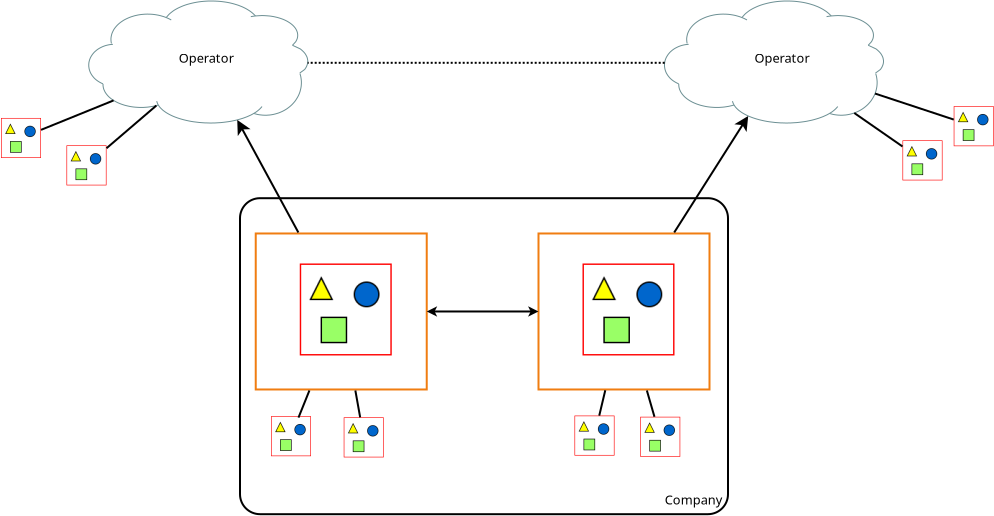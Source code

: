 <?xml version="1.0" encoding="UTF-8"?>
<dia:diagram xmlns:dia="http://www.lysator.liu.se/~alla/dia/">
  <dia:layer name="Background" visible="true" active="true">
    <dia:group>
      <dia:object type="Standard - Box" version="0" id="O0">
        <dia:attribute name="obj_pos">
          <dia:point val="29.05,39.75"/>
        </dia:attribute>
        <dia:attribute name="obj_bb">
          <dia:rectangle val="29,39.7;53.5,55.6"/>
        </dia:attribute>
        <dia:attribute name="elem_corner">
          <dia:point val="29.05,39.75"/>
        </dia:attribute>
        <dia:attribute name="elem_width">
          <dia:real val="24.4"/>
        </dia:attribute>
        <dia:attribute name="elem_height">
          <dia:real val="15.8"/>
        </dia:attribute>
        <dia:attribute name="border_width">
          <dia:real val="0.1"/>
        </dia:attribute>
        <dia:attribute name="show_background">
          <dia:boolean val="true"/>
        </dia:attribute>
        <dia:attribute name="corner_radius">
          <dia:real val="1"/>
        </dia:attribute>
      </dia:object>
      <dia:object type="Cisco - Cloud White" version="1" id="O1">
        <dia:attribute name="obj_pos">
          <dia:point val="21.488,29.892"/>
        </dia:attribute>
        <dia:attribute name="obj_bb">
          <dia:rectangle val="21.487,29.892;32.438,35.993"/>
        </dia:attribute>
        <dia:attribute name="meta">
          <dia:composite type="dict"/>
        </dia:attribute>
        <dia:attribute name="elem_corner">
          <dia:point val="21.488,29.892"/>
        </dia:attribute>
        <dia:attribute name="elem_width">
          <dia:real val="10.95"/>
        </dia:attribute>
        <dia:attribute name="elem_height">
          <dia:real val="6.1"/>
        </dia:attribute>
        <dia:attribute name="line_width">
          <dia:real val="0.1"/>
        </dia:attribute>
        <dia:attribute name="line_colour">
          <dia:color val="#000000"/>
        </dia:attribute>
        <dia:attribute name="fill_colour">
          <dia:color val="#ffffff"/>
        </dia:attribute>
        <dia:attribute name="show_background">
          <dia:boolean val="true"/>
        </dia:attribute>
        <dia:attribute name="line_style">
          <dia:enum val="0"/>
          <dia:real val="1"/>
        </dia:attribute>
        <dia:attribute name="flip_horizontal">
          <dia:boolean val="false"/>
        </dia:attribute>
        <dia:attribute name="flip_vertical">
          <dia:boolean val="false"/>
        </dia:attribute>
        <dia:attribute name="subscale">
          <dia:real val="1"/>
        </dia:attribute>
      </dia:object>
      <dia:object type="Cisco - Cloud White" version="1" id="O2">
        <dia:attribute name="obj_pos">
          <dia:point val="50.275,29.892"/>
        </dia:attribute>
        <dia:attribute name="obj_bb">
          <dia:rectangle val="50.275,29.892;61.225,35.993"/>
        </dia:attribute>
        <dia:attribute name="meta">
          <dia:composite type="dict"/>
        </dia:attribute>
        <dia:attribute name="elem_corner">
          <dia:point val="50.275,29.892"/>
        </dia:attribute>
        <dia:attribute name="elem_width">
          <dia:real val="10.95"/>
        </dia:attribute>
        <dia:attribute name="elem_height">
          <dia:real val="6.1"/>
        </dia:attribute>
        <dia:attribute name="line_width">
          <dia:real val="0.1"/>
        </dia:attribute>
        <dia:attribute name="line_colour">
          <dia:color val="#000000"/>
        </dia:attribute>
        <dia:attribute name="fill_colour">
          <dia:color val="#ffffff"/>
        </dia:attribute>
        <dia:attribute name="show_background">
          <dia:boolean val="true"/>
        </dia:attribute>
        <dia:attribute name="line_style">
          <dia:enum val="0"/>
          <dia:real val="1"/>
        </dia:attribute>
        <dia:attribute name="flip_horizontal">
          <dia:boolean val="false"/>
        </dia:attribute>
        <dia:attribute name="flip_vertical">
          <dia:boolean val="false"/>
        </dia:attribute>
        <dia:attribute name="subscale">
          <dia:real val="1"/>
        </dia:attribute>
      </dia:object>
      <dia:object type="Standard - Image" version="0" id="O3">
        <dia:attribute name="obj_pos">
          <dia:point val="30.6,50.65"/>
        </dia:attribute>
        <dia:attribute name="obj_bb">
          <dia:rectangle val="30.55,50.6;32.65,52.7"/>
        </dia:attribute>
        <dia:attribute name="elem_corner">
          <dia:point val="30.6,50.65"/>
        </dia:attribute>
        <dia:attribute name="elem_width">
          <dia:real val="2"/>
        </dia:attribute>
        <dia:attribute name="elem_height">
          <dia:real val="2"/>
        </dia:attribute>
        <dia:attribute name="draw_border">
          <dia:boolean val="false"/>
        </dia:attribute>
        <dia:attribute name="keep_aspect">
          <dia:boolean val="true"/>
        </dia:attribute>
        <dia:attribute name="file">
          <dia:string>#/home/seb/data/tmp/Telephone-icon.png#</dia:string>
        </dia:attribute>
      </dia:object>
      <dia:object type="Standard - Image" version="0" id="O4">
        <dia:attribute name="obj_pos">
          <dia:point val="34.237,50.71"/>
        </dia:attribute>
        <dia:attribute name="obj_bb">
          <dia:rectangle val="34.188,50.66;36.288,52.76"/>
        </dia:attribute>
        <dia:attribute name="elem_corner">
          <dia:point val="34.237,50.71"/>
        </dia:attribute>
        <dia:attribute name="elem_width">
          <dia:real val="2"/>
        </dia:attribute>
        <dia:attribute name="elem_height">
          <dia:real val="2"/>
        </dia:attribute>
        <dia:attribute name="draw_border">
          <dia:boolean val="false"/>
        </dia:attribute>
        <dia:attribute name="keep_aspect">
          <dia:boolean val="true"/>
        </dia:attribute>
        <dia:attribute name="file">
          <dia:string>#/home/seb/data/tmp/Telephone-icon.png#</dia:string>
        </dia:attribute>
      </dia:object>
      <dia:object type="Standard - Image" version="0" id="O5">
        <dia:attribute name="obj_pos">
          <dia:point val="45.775,50.62"/>
        </dia:attribute>
        <dia:attribute name="obj_bb">
          <dia:rectangle val="45.725,50.57;47.825,52.67"/>
        </dia:attribute>
        <dia:attribute name="elem_corner">
          <dia:point val="45.775,50.62"/>
        </dia:attribute>
        <dia:attribute name="elem_width">
          <dia:real val="2"/>
        </dia:attribute>
        <dia:attribute name="elem_height">
          <dia:real val="2"/>
        </dia:attribute>
        <dia:attribute name="draw_border">
          <dia:boolean val="false"/>
        </dia:attribute>
        <dia:attribute name="keep_aspect">
          <dia:boolean val="true"/>
        </dia:attribute>
        <dia:attribute name="file">
          <dia:string>#/home/seb/data/tmp/Telephone-icon.png#</dia:string>
        </dia:attribute>
      </dia:object>
      <dia:object type="Standard - Image" version="0" id="O6">
        <dia:attribute name="obj_pos">
          <dia:point val="49.062,50.68"/>
        </dia:attribute>
        <dia:attribute name="obj_bb">
          <dia:rectangle val="49.013,50.63;51.112,52.73"/>
        </dia:attribute>
        <dia:attribute name="elem_corner">
          <dia:point val="49.062,50.68"/>
        </dia:attribute>
        <dia:attribute name="elem_width">
          <dia:real val="2"/>
        </dia:attribute>
        <dia:attribute name="elem_height">
          <dia:real val="2"/>
        </dia:attribute>
        <dia:attribute name="draw_border">
          <dia:boolean val="false"/>
        </dia:attribute>
        <dia:attribute name="keep_aspect">
          <dia:boolean val="true"/>
        </dia:attribute>
        <dia:attribute name="file">
          <dia:string>#/home/seb/data/tmp/Telephone-icon.png#</dia:string>
        </dia:attribute>
      </dia:object>
      <dia:object type="Standard - Image" version="0" id="O7">
        <dia:attribute name="obj_pos">
          <dia:point val="17.1,35.74"/>
        </dia:attribute>
        <dia:attribute name="obj_bb">
          <dia:rectangle val="17.05,35.69;19.15,37.79"/>
        </dia:attribute>
        <dia:attribute name="elem_corner">
          <dia:point val="17.1,35.74"/>
        </dia:attribute>
        <dia:attribute name="elem_width">
          <dia:real val="2"/>
        </dia:attribute>
        <dia:attribute name="elem_height">
          <dia:real val="2"/>
        </dia:attribute>
        <dia:attribute name="draw_border">
          <dia:boolean val="false"/>
        </dia:attribute>
        <dia:attribute name="keep_aspect">
          <dia:boolean val="true"/>
        </dia:attribute>
        <dia:attribute name="file">
          <dia:string>#/home/seb/data/tmp/Telephone-icon.png#</dia:string>
        </dia:attribute>
      </dia:object>
      <dia:group>
        <dia:object type="Standard - Box" version="0" id="O8">
          <dia:attribute name="obj_pos">
            <dia:point val="29.837,41.515"/>
          </dia:attribute>
          <dia:attribute name="obj_bb">
            <dia:rectangle val="29.788,41.465;38.438,49.365"/>
          </dia:attribute>
          <dia:attribute name="elem_corner">
            <dia:point val="29.837,41.515"/>
          </dia:attribute>
          <dia:attribute name="elem_width">
            <dia:real val="8.55"/>
          </dia:attribute>
          <dia:attribute name="elem_height">
            <dia:real val="7.8"/>
          </dia:attribute>
          <dia:attribute name="border_width">
            <dia:real val="0.1"/>
          </dia:attribute>
          <dia:attribute name="border_color">
            <dia:color val="#f07d11"/>
          </dia:attribute>
          <dia:attribute name="show_background">
            <dia:boolean val="true"/>
          </dia:attribute>
        </dia:object>
        <dia:object type="Standard - Image" version="0" id="O9">
          <dia:attribute name="obj_pos">
            <dia:point val="32.038,43.015"/>
          </dia:attribute>
          <dia:attribute name="obj_bb">
            <dia:rectangle val="31.988,42.965;36.688,47.665"/>
          </dia:attribute>
          <dia:attribute name="elem_corner">
            <dia:point val="32.038,43.015"/>
          </dia:attribute>
          <dia:attribute name="elem_width">
            <dia:real val="4.6"/>
          </dia:attribute>
          <dia:attribute name="elem_height">
            <dia:real val="4.6"/>
          </dia:attribute>
          <dia:attribute name="border_color">
            <dia:color val="#f07d11"/>
          </dia:attribute>
          <dia:attribute name="draw_border">
            <dia:boolean val="false"/>
          </dia:attribute>
          <dia:attribute name="keep_aspect">
            <dia:boolean val="true"/>
          </dia:attribute>
          <dia:attribute name="file">
            <dia:string>#/home/seb/data/tmp/XiVOLogo.png#</dia:string>
          </dia:attribute>
        </dia:object>
      </dia:group>
      <dia:group>
        <dia:object type="Standard - Box" version="0" id="O10">
          <dia:attribute name="obj_pos">
            <dia:point val="43.975,41.515"/>
          </dia:attribute>
          <dia:attribute name="obj_bb">
            <dia:rectangle val="43.925,41.465;52.575,49.365"/>
          </dia:attribute>
          <dia:attribute name="elem_corner">
            <dia:point val="43.975,41.515"/>
          </dia:attribute>
          <dia:attribute name="elem_width">
            <dia:real val="8.55"/>
          </dia:attribute>
          <dia:attribute name="elem_height">
            <dia:real val="7.8"/>
          </dia:attribute>
          <dia:attribute name="border_width">
            <dia:real val="0.1"/>
          </dia:attribute>
          <dia:attribute name="border_color">
            <dia:color val="#f07d11"/>
          </dia:attribute>
          <dia:attribute name="show_background">
            <dia:boolean val="true"/>
          </dia:attribute>
        </dia:object>
        <dia:object type="Standard - Image" version="0" id="O11">
          <dia:attribute name="obj_pos">
            <dia:point val="46.175,43.015"/>
          </dia:attribute>
          <dia:attribute name="obj_bb">
            <dia:rectangle val="46.125,42.965;50.825,47.665"/>
          </dia:attribute>
          <dia:attribute name="elem_corner">
            <dia:point val="46.175,43.015"/>
          </dia:attribute>
          <dia:attribute name="elem_width">
            <dia:real val="4.6"/>
          </dia:attribute>
          <dia:attribute name="elem_height">
            <dia:real val="4.6"/>
          </dia:attribute>
          <dia:attribute name="border_color">
            <dia:color val="#f07d11"/>
          </dia:attribute>
          <dia:attribute name="draw_border">
            <dia:boolean val="false"/>
          </dia:attribute>
          <dia:attribute name="keep_aspect">
            <dia:boolean val="true"/>
          </dia:attribute>
          <dia:attribute name="file">
            <dia:string>#/home/seb/data/tmp/XiVOLogo.png#</dia:string>
          </dia:attribute>
        </dia:object>
      </dia:group>
      <dia:object type="Standard - Line" version="0" id="O12">
        <dia:attribute name="obj_pos">
          <dia:point val="38.388,45.415"/>
        </dia:attribute>
        <dia:attribute name="obj_bb">
          <dia:rectangle val="38.337,45.153;44.025,45.677"/>
        </dia:attribute>
        <dia:attribute name="conn_endpoints">
          <dia:point val="38.388,45.415"/>
          <dia:point val="43.975,45.415"/>
        </dia:attribute>
        <dia:attribute name="numcp">
          <dia:int val="1"/>
        </dia:attribute>
        <dia:attribute name="start_arrow">
          <dia:enum val="22"/>
        </dia:attribute>
        <dia:attribute name="start_arrow_length">
          <dia:real val="0.3"/>
        </dia:attribute>
        <dia:attribute name="start_arrow_width">
          <dia:real val="0.3"/>
        </dia:attribute>
        <dia:attribute name="end_arrow">
          <dia:enum val="22"/>
        </dia:attribute>
        <dia:attribute name="end_arrow_length">
          <dia:real val="0.3"/>
        </dia:attribute>
        <dia:attribute name="end_arrow_width">
          <dia:real val="0.3"/>
        </dia:attribute>
      </dia:object>
      <dia:object type="Standard - Text" version="1" id="O13">
        <dia:attribute name="obj_pos">
          <dia:point val="53.157,55.257"/>
        </dia:attribute>
        <dia:attribute name="obj_bb">
          <dia:rectangle val="50.11,54.51;53.157,55.257"/>
        </dia:attribute>
        <dia:attribute name="text">
          <dia:composite type="text">
            <dia:attribute name="string">
              <dia:string>#Company#</dia:string>
            </dia:attribute>
            <dia:attribute name="font">
              <dia:font family="sans" style="0" name="Helvetica"/>
            </dia:attribute>
            <dia:attribute name="height">
              <dia:real val="0.8"/>
            </dia:attribute>
            <dia:attribute name="pos">
              <dia:point val="53.157,55.105"/>
            </dia:attribute>
            <dia:attribute name="color">
              <dia:color val="#000000"/>
            </dia:attribute>
            <dia:attribute name="alignment">
              <dia:enum val="2"/>
            </dia:attribute>
          </dia:composite>
        </dia:attribute>
        <dia:attribute name="valign">
          <dia:enum val="1"/>
        </dia:attribute>
        <dia:connections>
          <dia:connection handle="0" to="O0" connection="7"/>
        </dia:connections>
      </dia:object>
      <dia:object type="Standard - Image" version="0" id="O14">
        <dia:attribute name="obj_pos">
          <dia:point val="64.737,35.15"/>
        </dia:attribute>
        <dia:attribute name="obj_bb">
          <dia:rectangle val="64.688,35.1;66.787,37.2"/>
        </dia:attribute>
        <dia:attribute name="elem_corner">
          <dia:point val="64.737,35.15"/>
        </dia:attribute>
        <dia:attribute name="elem_width">
          <dia:real val="2"/>
        </dia:attribute>
        <dia:attribute name="elem_height">
          <dia:real val="2"/>
        </dia:attribute>
        <dia:attribute name="draw_border">
          <dia:boolean val="false"/>
        </dia:attribute>
        <dia:attribute name="keep_aspect">
          <dia:boolean val="true"/>
        </dia:attribute>
        <dia:attribute name="file">
          <dia:string>#/home/seb/data/tmp/Telephone-icon.png#</dia:string>
        </dia:attribute>
      </dia:object>
      <dia:object type="Standard - Image" version="0" id="O15">
        <dia:attribute name="obj_pos">
          <dia:point val="20.375,37.11"/>
        </dia:attribute>
        <dia:attribute name="obj_bb">
          <dia:rectangle val="20.325,37.06;22.425,39.16"/>
        </dia:attribute>
        <dia:attribute name="elem_corner">
          <dia:point val="20.375,37.11"/>
        </dia:attribute>
        <dia:attribute name="elem_width">
          <dia:real val="2"/>
        </dia:attribute>
        <dia:attribute name="elem_height">
          <dia:real val="2"/>
        </dia:attribute>
        <dia:attribute name="draw_border">
          <dia:boolean val="false"/>
        </dia:attribute>
        <dia:attribute name="keep_aspect">
          <dia:boolean val="true"/>
        </dia:attribute>
        <dia:attribute name="file">
          <dia:string>#/home/seb/data/tmp/Telephone-icon.png#</dia:string>
        </dia:attribute>
      </dia:object>
      <dia:object type="Standard - Image" version="0" id="O16">
        <dia:attribute name="obj_pos">
          <dia:point val="62.175,36.86"/>
        </dia:attribute>
        <dia:attribute name="obj_bb">
          <dia:rectangle val="62.125,36.81;64.225,38.91"/>
        </dia:attribute>
        <dia:attribute name="elem_corner">
          <dia:point val="62.175,36.86"/>
        </dia:attribute>
        <dia:attribute name="elem_width">
          <dia:real val="2"/>
        </dia:attribute>
        <dia:attribute name="elem_height">
          <dia:real val="2"/>
        </dia:attribute>
        <dia:attribute name="draw_border">
          <dia:boolean val="false"/>
        </dia:attribute>
        <dia:attribute name="keep_aspect">
          <dia:boolean val="true"/>
        </dia:attribute>
        <dia:attribute name="file">
          <dia:string>#/home/seb/data/tmp/Telephone-icon.png#</dia:string>
        </dia:attribute>
      </dia:object>
      <dia:object type="Standard - Line" version="0" id="O17">
        <dia:attribute name="obj_pos">
          <dia:point val="64.64,35.787"/>
        </dia:attribute>
        <dia:attribute name="obj_bb">
          <dia:rectangle val="60.74,34.457;64.703,35.85"/>
        </dia:attribute>
        <dia:attribute name="conn_endpoints">
          <dia:point val="64.64,35.787"/>
          <dia:point val="60.803,34.52"/>
        </dia:attribute>
        <dia:attribute name="numcp">
          <dia:int val="1"/>
        </dia:attribute>
        <dia:connections>
          <dia:connection handle="0" to="O14" connection="8"/>
          <dia:connection handle="1" to="O2" connection="14"/>
        </dia:connections>
      </dia:object>
      <dia:object type="Standard - Line" version="0" id="O18">
        <dia:attribute name="obj_pos">
          <dia:point val="62.075,37.096"/>
        </dia:attribute>
        <dia:attribute name="obj_bb">
          <dia:rectangle val="59.693,35.421;62.145,37.166"/>
        </dia:attribute>
        <dia:attribute name="conn_endpoints">
          <dia:point val="62.075,37.096"/>
          <dia:point val="59.763,35.491"/>
        </dia:attribute>
        <dia:attribute name="numcp">
          <dia:int val="1"/>
        </dia:attribute>
        <dia:connections>
          <dia:connection handle="0" to="O16" connection="8"/>
          <dia:connection handle="1" to="O2" connection="14"/>
        </dia:connections>
      </dia:object>
      <dia:object type="Standard - Line" version="0" id="O19">
        <dia:attribute name="obj_pos">
          <dia:point val="22.475,37.168"/>
        </dia:attribute>
        <dia:attribute name="obj_bb">
          <dia:rectangle val="22.404,35.047;24.939,37.238"/>
        </dia:attribute>
        <dia:attribute name="conn_endpoints">
          <dia:point val="22.475,37.168"/>
          <dia:point val="24.868,35.118"/>
        </dia:attribute>
        <dia:attribute name="numcp">
          <dia:int val="1"/>
        </dia:attribute>
        <dia:connections>
          <dia:connection handle="0" to="O15" connection="8"/>
          <dia:connection handle="1" to="O1" connection="14"/>
        </dia:connections>
      </dia:object>
      <dia:object type="Standard - Line" version="0" id="O20">
        <dia:attribute name="obj_pos">
          <dia:point val="47.036,50.52"/>
        </dia:attribute>
        <dia:attribute name="obj_bb">
          <dia:rectangle val="46.976,49.294;47.374,50.58"/>
        </dia:attribute>
        <dia:attribute name="conn_endpoints">
          <dia:point val="47.036,50.52"/>
          <dia:point val="47.314,49.354"/>
        </dia:attribute>
        <dia:attribute name="numcp">
          <dia:int val="1"/>
        </dia:attribute>
        <dia:connections>
          <dia:connection handle="0" to="O5" connection="8"/>
        </dia:connections>
      </dia:object>
      <dia:object type="Standard - Line" version="0" id="O21">
        <dia:attribute name="obj_pos">
          <dia:point val="19.2,36.294"/>
        </dia:attribute>
        <dia:attribute name="obj_bb">
          <dia:rectangle val="19.134,34.797;22.793,36.359"/>
        </dia:attribute>
        <dia:attribute name="conn_endpoints">
          <dia:point val="19.2,36.294"/>
          <dia:point val="22.728,34.862"/>
        </dia:attribute>
        <dia:attribute name="numcp">
          <dia:int val="1"/>
        </dia:attribute>
        <dia:connections>
          <dia:connection handle="0" to="O7" connection="8"/>
          <dia:connection handle="1" to="O1" connection="14"/>
        </dia:connections>
      </dia:object>
      <dia:object type="Standard - Line" version="0" id="O22">
        <dia:attribute name="obj_pos">
          <dia:point val="35.041,50.61"/>
        </dia:attribute>
        <dia:attribute name="obj_bb">
          <dia:rectangle val="34.76,49.307;35.099,50.668"/>
        </dia:attribute>
        <dia:attribute name="conn_endpoints">
          <dia:point val="35.041,50.61"/>
          <dia:point val="34.818,49.365"/>
        </dia:attribute>
        <dia:attribute name="numcp">
          <dia:int val="1"/>
        </dia:attribute>
        <dia:connections>
          <dia:connection handle="0" to="O4" connection="8"/>
        </dia:connections>
      </dia:object>
      <dia:object type="Standard - Line" version="0" id="O23">
        <dia:attribute name="obj_pos">
          <dia:point val="32.043,50.551"/>
        </dia:attribute>
        <dia:attribute name="obj_bb">
          <dia:rectangle val="31.978,49.299;32.586,50.616"/>
        </dia:attribute>
        <dia:attribute name="conn_endpoints">
          <dia:point val="32.043,50.551"/>
          <dia:point val="32.521,49.364"/>
        </dia:attribute>
        <dia:attribute name="numcp">
          <dia:int val="1"/>
        </dia:attribute>
        <dia:connections>
          <dia:connection handle="0" to="O3" connection="8"/>
        </dia:connections>
      </dia:object>
      <dia:object type="Standard - Line" version="0" id="O24">
        <dia:attribute name="obj_pos">
          <dia:point val="49.744,50.58"/>
        </dia:attribute>
        <dia:attribute name="obj_bb">
          <dia:rectangle val="49.331,49.303;49.806,50.642"/>
        </dia:attribute>
        <dia:attribute name="conn_endpoints">
          <dia:point val="49.744,50.58"/>
          <dia:point val="49.393,49.365"/>
        </dia:attribute>
        <dia:attribute name="numcp">
          <dia:int val="1"/>
        </dia:attribute>
        <dia:connections>
          <dia:connection handle="0" to="O6" connection="8"/>
        </dia:connections>
      </dia:object>
      <dia:object type="Standard - Line" version="0" id="O25">
        <dia:attribute name="obj_pos">
          <dia:point val="50.284,32.982"/>
        </dia:attribute>
        <dia:attribute name="obj_bb">
          <dia:rectangle val="32.383,32.932;50.334,33.032"/>
        </dia:attribute>
        <dia:attribute name="conn_endpoints">
          <dia:point val="50.284,32.982"/>
          <dia:point val="32.434,32.982"/>
        </dia:attribute>
        <dia:attribute name="numcp">
          <dia:int val="1"/>
        </dia:attribute>
        <dia:attribute name="line_style">
          <dia:enum val="4"/>
        </dia:attribute>
        <dia:connections>
          <dia:connection handle="0" to="O2" connection="14"/>
          <dia:connection handle="1" to="O1" connection="14"/>
        </dia:connections>
      </dia:object>
      <dia:object type="Standard - Text" version="1" id="O26">
        <dia:attribute name="obj_pos">
          <dia:point val="56.149,32.982"/>
        </dia:attribute>
        <dia:attribute name="obj_bb">
          <dia:rectangle val="54.715,32.387;57.583,33.134"/>
        </dia:attribute>
        <dia:attribute name="text">
          <dia:composite type="text">
            <dia:attribute name="string">
              <dia:string>#Operator#</dia:string>
            </dia:attribute>
            <dia:attribute name="font">
              <dia:font family="sans" style="0" name="Helvetica"/>
            </dia:attribute>
            <dia:attribute name="height">
              <dia:real val="0.8"/>
            </dia:attribute>
            <dia:attribute name="pos">
              <dia:point val="56.149,32.982"/>
            </dia:attribute>
            <dia:attribute name="color">
              <dia:color val="#000000"/>
            </dia:attribute>
            <dia:attribute name="alignment">
              <dia:enum val="1"/>
            </dia:attribute>
          </dia:composite>
        </dia:attribute>
        <dia:attribute name="valign">
          <dia:enum val="3"/>
        </dia:attribute>
        <dia:connections>
          <dia:connection handle="0" to="O2" connection="14"/>
        </dia:connections>
      </dia:object>
      <dia:object type="Standard - Text" version="1" id="O27">
        <dia:attribute name="obj_pos">
          <dia:point val="27.362,32.982"/>
        </dia:attribute>
        <dia:attribute name="obj_bb">
          <dia:rectangle val="25.928,32.387;28.795,33.134"/>
        </dia:attribute>
        <dia:attribute name="text">
          <dia:composite type="text">
            <dia:attribute name="string">
              <dia:string>#Operator#</dia:string>
            </dia:attribute>
            <dia:attribute name="font">
              <dia:font family="sans" style="0" name="Helvetica"/>
            </dia:attribute>
            <dia:attribute name="height">
              <dia:real val="0.8"/>
            </dia:attribute>
            <dia:attribute name="pos">
              <dia:point val="27.362,32.982"/>
            </dia:attribute>
            <dia:attribute name="color">
              <dia:color val="#000000"/>
            </dia:attribute>
            <dia:attribute name="alignment">
              <dia:enum val="1"/>
            </dia:attribute>
          </dia:composite>
        </dia:attribute>
        <dia:attribute name="valign">
          <dia:enum val="3"/>
        </dia:attribute>
        <dia:connections>
          <dia:connection handle="0" to="O1" connection="14"/>
        </dia:connections>
      </dia:object>
      <dia:object type="Standard - Line" version="0" id="O28">
        <dia:attribute name="obj_pos">
          <dia:point val="50.76,41.465"/>
        </dia:attribute>
        <dia:attribute name="obj_bb">
          <dia:rectangle val="50.691,35.545;54.53,41.534"/>
        </dia:attribute>
        <dia:attribute name="conn_endpoints">
          <dia:point val="50.76,41.465"/>
          <dia:point val="54.461,35.64"/>
        </dia:attribute>
        <dia:attribute name="numcp">
          <dia:int val="1"/>
        </dia:attribute>
        <dia:attribute name="end_arrow">
          <dia:enum val="22"/>
        </dia:attribute>
        <dia:attribute name="end_arrow_length">
          <dia:real val="0.5"/>
        </dia:attribute>
        <dia:attribute name="end_arrow_width">
          <dia:real val="0.5"/>
        </dia:attribute>
        <dia:connections>
          <dia:connection handle="1" to="O2" connection="14"/>
        </dia:connections>
      </dia:object>
      <dia:object type="Standard - Line" version="0" id="O29">
        <dia:attribute name="obj_pos">
          <dia:point val="31.968,41.465"/>
        </dia:attribute>
        <dia:attribute name="obj_bb">
          <dia:rectangle val="28.842,35.738;32.036,41.533"/>
        </dia:attribute>
        <dia:attribute name="conn_endpoints">
          <dia:point val="31.968,41.465"/>
          <dia:point val="28.912,35.836"/>
        </dia:attribute>
        <dia:attribute name="numcp">
          <dia:int val="1"/>
        </dia:attribute>
        <dia:attribute name="end_arrow">
          <dia:enum val="22"/>
        </dia:attribute>
        <dia:attribute name="end_arrow_length">
          <dia:real val="0.5"/>
        </dia:attribute>
        <dia:attribute name="end_arrow_width">
          <dia:real val="0.5"/>
        </dia:attribute>
        <dia:connections>
          <dia:connection handle="1" to="O1" connection="14"/>
        </dia:connections>
      </dia:object>
    </dia:group>
  </dia:layer>
</dia:diagram>
